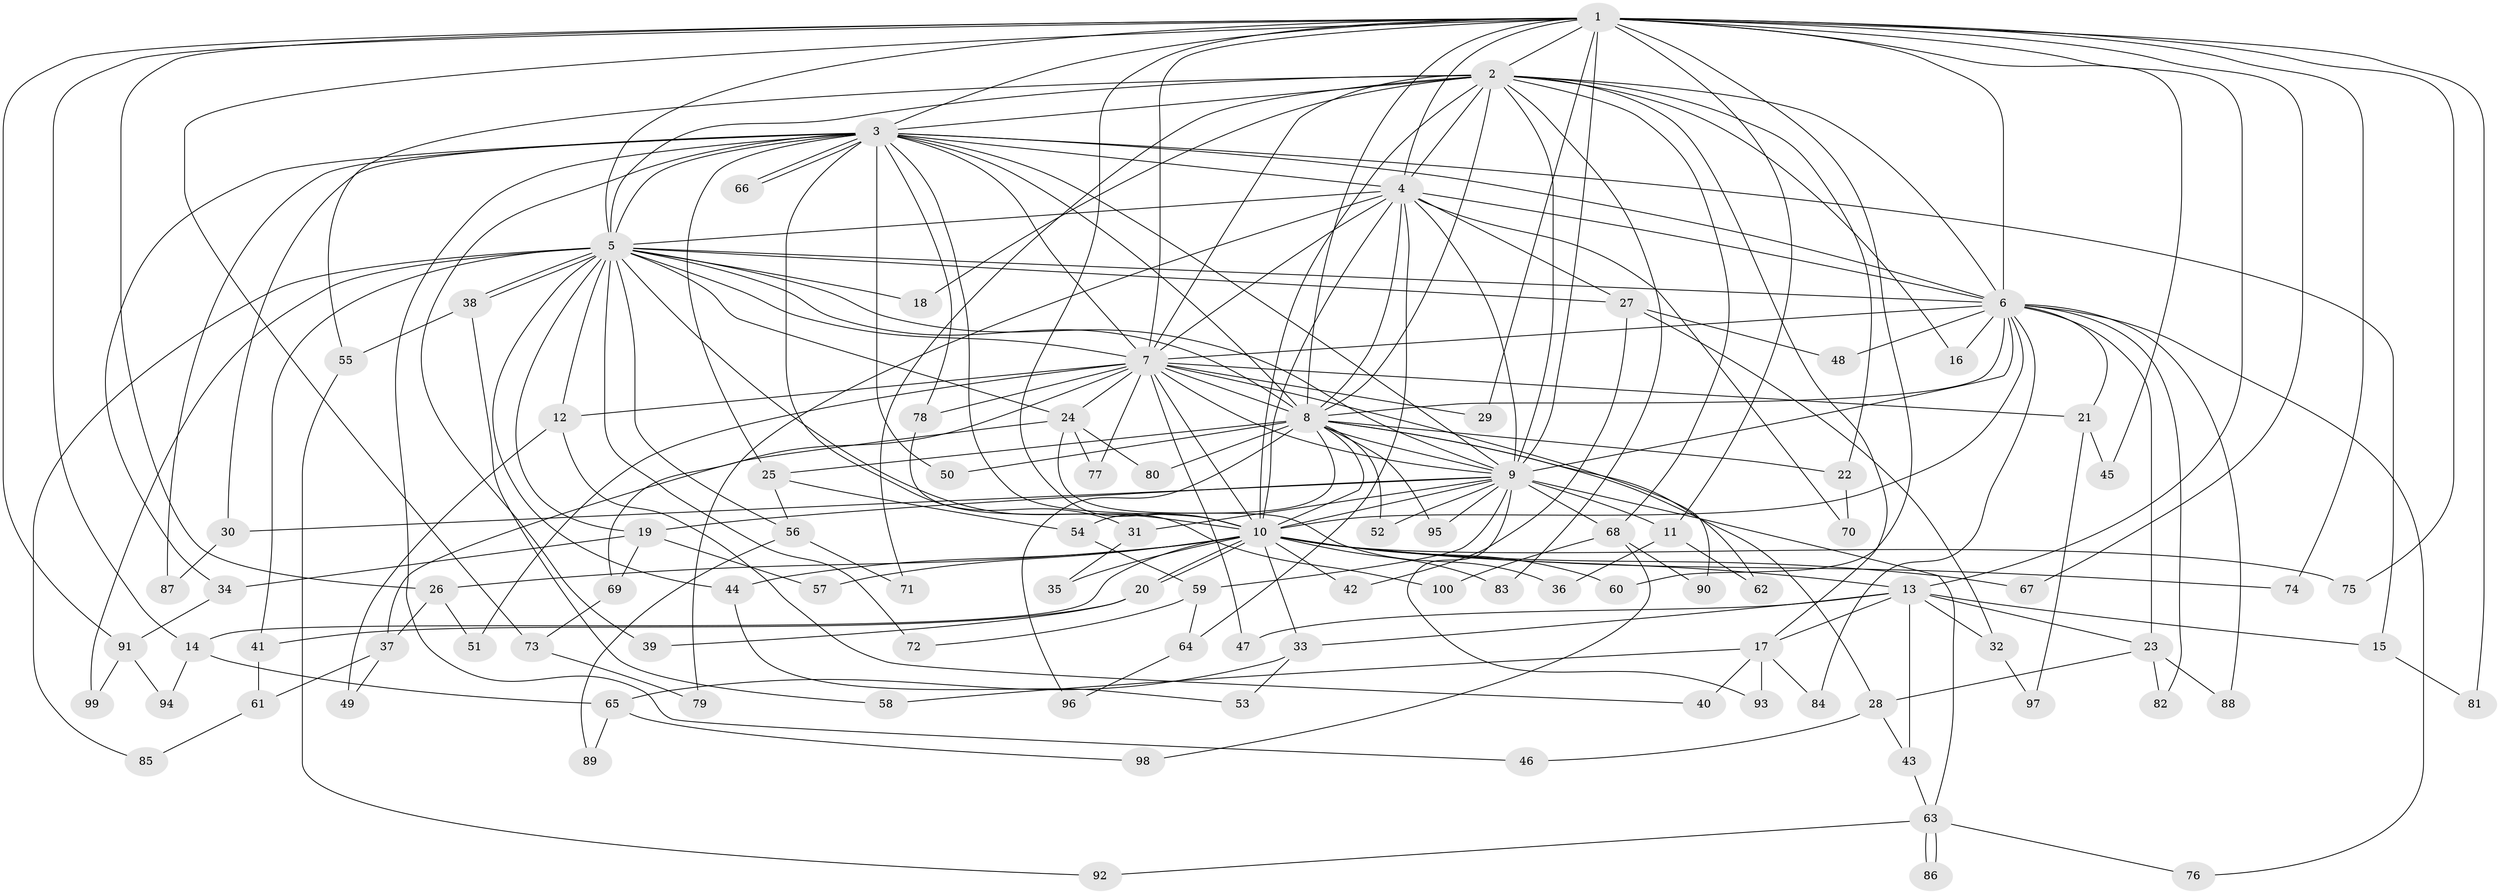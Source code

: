 // Generated by graph-tools (version 1.1) at 2025/38/02/21/25 10:38:52]
// undirected, 100 vertices, 225 edges
graph export_dot {
graph [start="1"]
  node [color=gray90,style=filled];
  1;
  2;
  3;
  4;
  5;
  6;
  7;
  8;
  9;
  10;
  11;
  12;
  13;
  14;
  15;
  16;
  17;
  18;
  19;
  20;
  21;
  22;
  23;
  24;
  25;
  26;
  27;
  28;
  29;
  30;
  31;
  32;
  33;
  34;
  35;
  36;
  37;
  38;
  39;
  40;
  41;
  42;
  43;
  44;
  45;
  46;
  47;
  48;
  49;
  50;
  51;
  52;
  53;
  54;
  55;
  56;
  57;
  58;
  59;
  60;
  61;
  62;
  63;
  64;
  65;
  66;
  67;
  68;
  69;
  70;
  71;
  72;
  73;
  74;
  75;
  76;
  77;
  78;
  79;
  80;
  81;
  82;
  83;
  84;
  85;
  86;
  87;
  88;
  89;
  90;
  91;
  92;
  93;
  94;
  95;
  96;
  97;
  98;
  99;
  100;
  1 -- 2;
  1 -- 3;
  1 -- 4;
  1 -- 5;
  1 -- 6;
  1 -- 7;
  1 -- 8;
  1 -- 9;
  1 -- 10;
  1 -- 11;
  1 -- 13;
  1 -- 14;
  1 -- 26;
  1 -- 29;
  1 -- 45;
  1 -- 60;
  1 -- 67;
  1 -- 73;
  1 -- 74;
  1 -- 75;
  1 -- 81;
  1 -- 91;
  2 -- 3;
  2 -- 4;
  2 -- 5;
  2 -- 6;
  2 -- 7;
  2 -- 8;
  2 -- 9;
  2 -- 10;
  2 -- 16;
  2 -- 17;
  2 -- 18;
  2 -- 22;
  2 -- 55;
  2 -- 68;
  2 -- 71;
  2 -- 83;
  3 -- 4;
  3 -- 5;
  3 -- 6;
  3 -- 7;
  3 -- 8;
  3 -- 9;
  3 -- 10;
  3 -- 15;
  3 -- 25;
  3 -- 30;
  3 -- 31;
  3 -- 34;
  3 -- 39;
  3 -- 46;
  3 -- 50;
  3 -- 66;
  3 -- 66;
  3 -- 78;
  3 -- 87;
  4 -- 5;
  4 -- 6;
  4 -- 7;
  4 -- 8;
  4 -- 9;
  4 -- 10;
  4 -- 27;
  4 -- 64;
  4 -- 70;
  4 -- 79;
  5 -- 6;
  5 -- 7;
  5 -- 8;
  5 -- 9;
  5 -- 10;
  5 -- 12;
  5 -- 18;
  5 -- 19;
  5 -- 24;
  5 -- 27;
  5 -- 38;
  5 -- 38;
  5 -- 41;
  5 -- 44;
  5 -- 56;
  5 -- 72;
  5 -- 85;
  5 -- 99;
  6 -- 7;
  6 -- 8;
  6 -- 9;
  6 -- 10;
  6 -- 16;
  6 -- 21;
  6 -- 23;
  6 -- 48;
  6 -- 76;
  6 -- 82;
  6 -- 84;
  6 -- 88;
  7 -- 8;
  7 -- 9;
  7 -- 10;
  7 -- 12;
  7 -- 21;
  7 -- 24;
  7 -- 29;
  7 -- 47;
  7 -- 51;
  7 -- 69;
  7 -- 77;
  7 -- 78;
  7 -- 90;
  8 -- 9;
  8 -- 10;
  8 -- 22;
  8 -- 25;
  8 -- 28;
  8 -- 50;
  8 -- 52;
  8 -- 54;
  8 -- 62;
  8 -- 80;
  8 -- 95;
  8 -- 96;
  9 -- 10;
  9 -- 11;
  9 -- 19;
  9 -- 30;
  9 -- 31;
  9 -- 52;
  9 -- 59;
  9 -- 63;
  9 -- 68;
  9 -- 93;
  9 -- 95;
  10 -- 13;
  10 -- 14;
  10 -- 20;
  10 -- 20;
  10 -- 26;
  10 -- 33;
  10 -- 35;
  10 -- 42;
  10 -- 44;
  10 -- 57;
  10 -- 60;
  10 -- 67;
  10 -- 74;
  10 -- 75;
  10 -- 83;
  11 -- 36;
  11 -- 62;
  12 -- 40;
  12 -- 49;
  13 -- 15;
  13 -- 17;
  13 -- 23;
  13 -- 32;
  13 -- 33;
  13 -- 43;
  13 -- 47;
  14 -- 65;
  14 -- 94;
  15 -- 81;
  17 -- 40;
  17 -- 58;
  17 -- 84;
  17 -- 93;
  19 -- 34;
  19 -- 57;
  19 -- 69;
  20 -- 39;
  20 -- 41;
  21 -- 45;
  21 -- 97;
  22 -- 70;
  23 -- 28;
  23 -- 82;
  23 -- 88;
  24 -- 36;
  24 -- 37;
  24 -- 77;
  24 -- 80;
  25 -- 54;
  25 -- 56;
  26 -- 37;
  26 -- 51;
  27 -- 32;
  27 -- 42;
  27 -- 48;
  28 -- 43;
  28 -- 46;
  30 -- 87;
  31 -- 35;
  32 -- 97;
  33 -- 53;
  33 -- 65;
  34 -- 91;
  37 -- 49;
  37 -- 61;
  38 -- 55;
  38 -- 58;
  41 -- 61;
  43 -- 63;
  44 -- 53;
  54 -- 59;
  55 -- 92;
  56 -- 71;
  56 -- 89;
  59 -- 64;
  59 -- 72;
  61 -- 85;
  63 -- 76;
  63 -- 86;
  63 -- 86;
  63 -- 92;
  64 -- 96;
  65 -- 89;
  65 -- 98;
  68 -- 90;
  68 -- 98;
  68 -- 100;
  69 -- 73;
  73 -- 79;
  78 -- 100;
  91 -- 94;
  91 -- 99;
}
